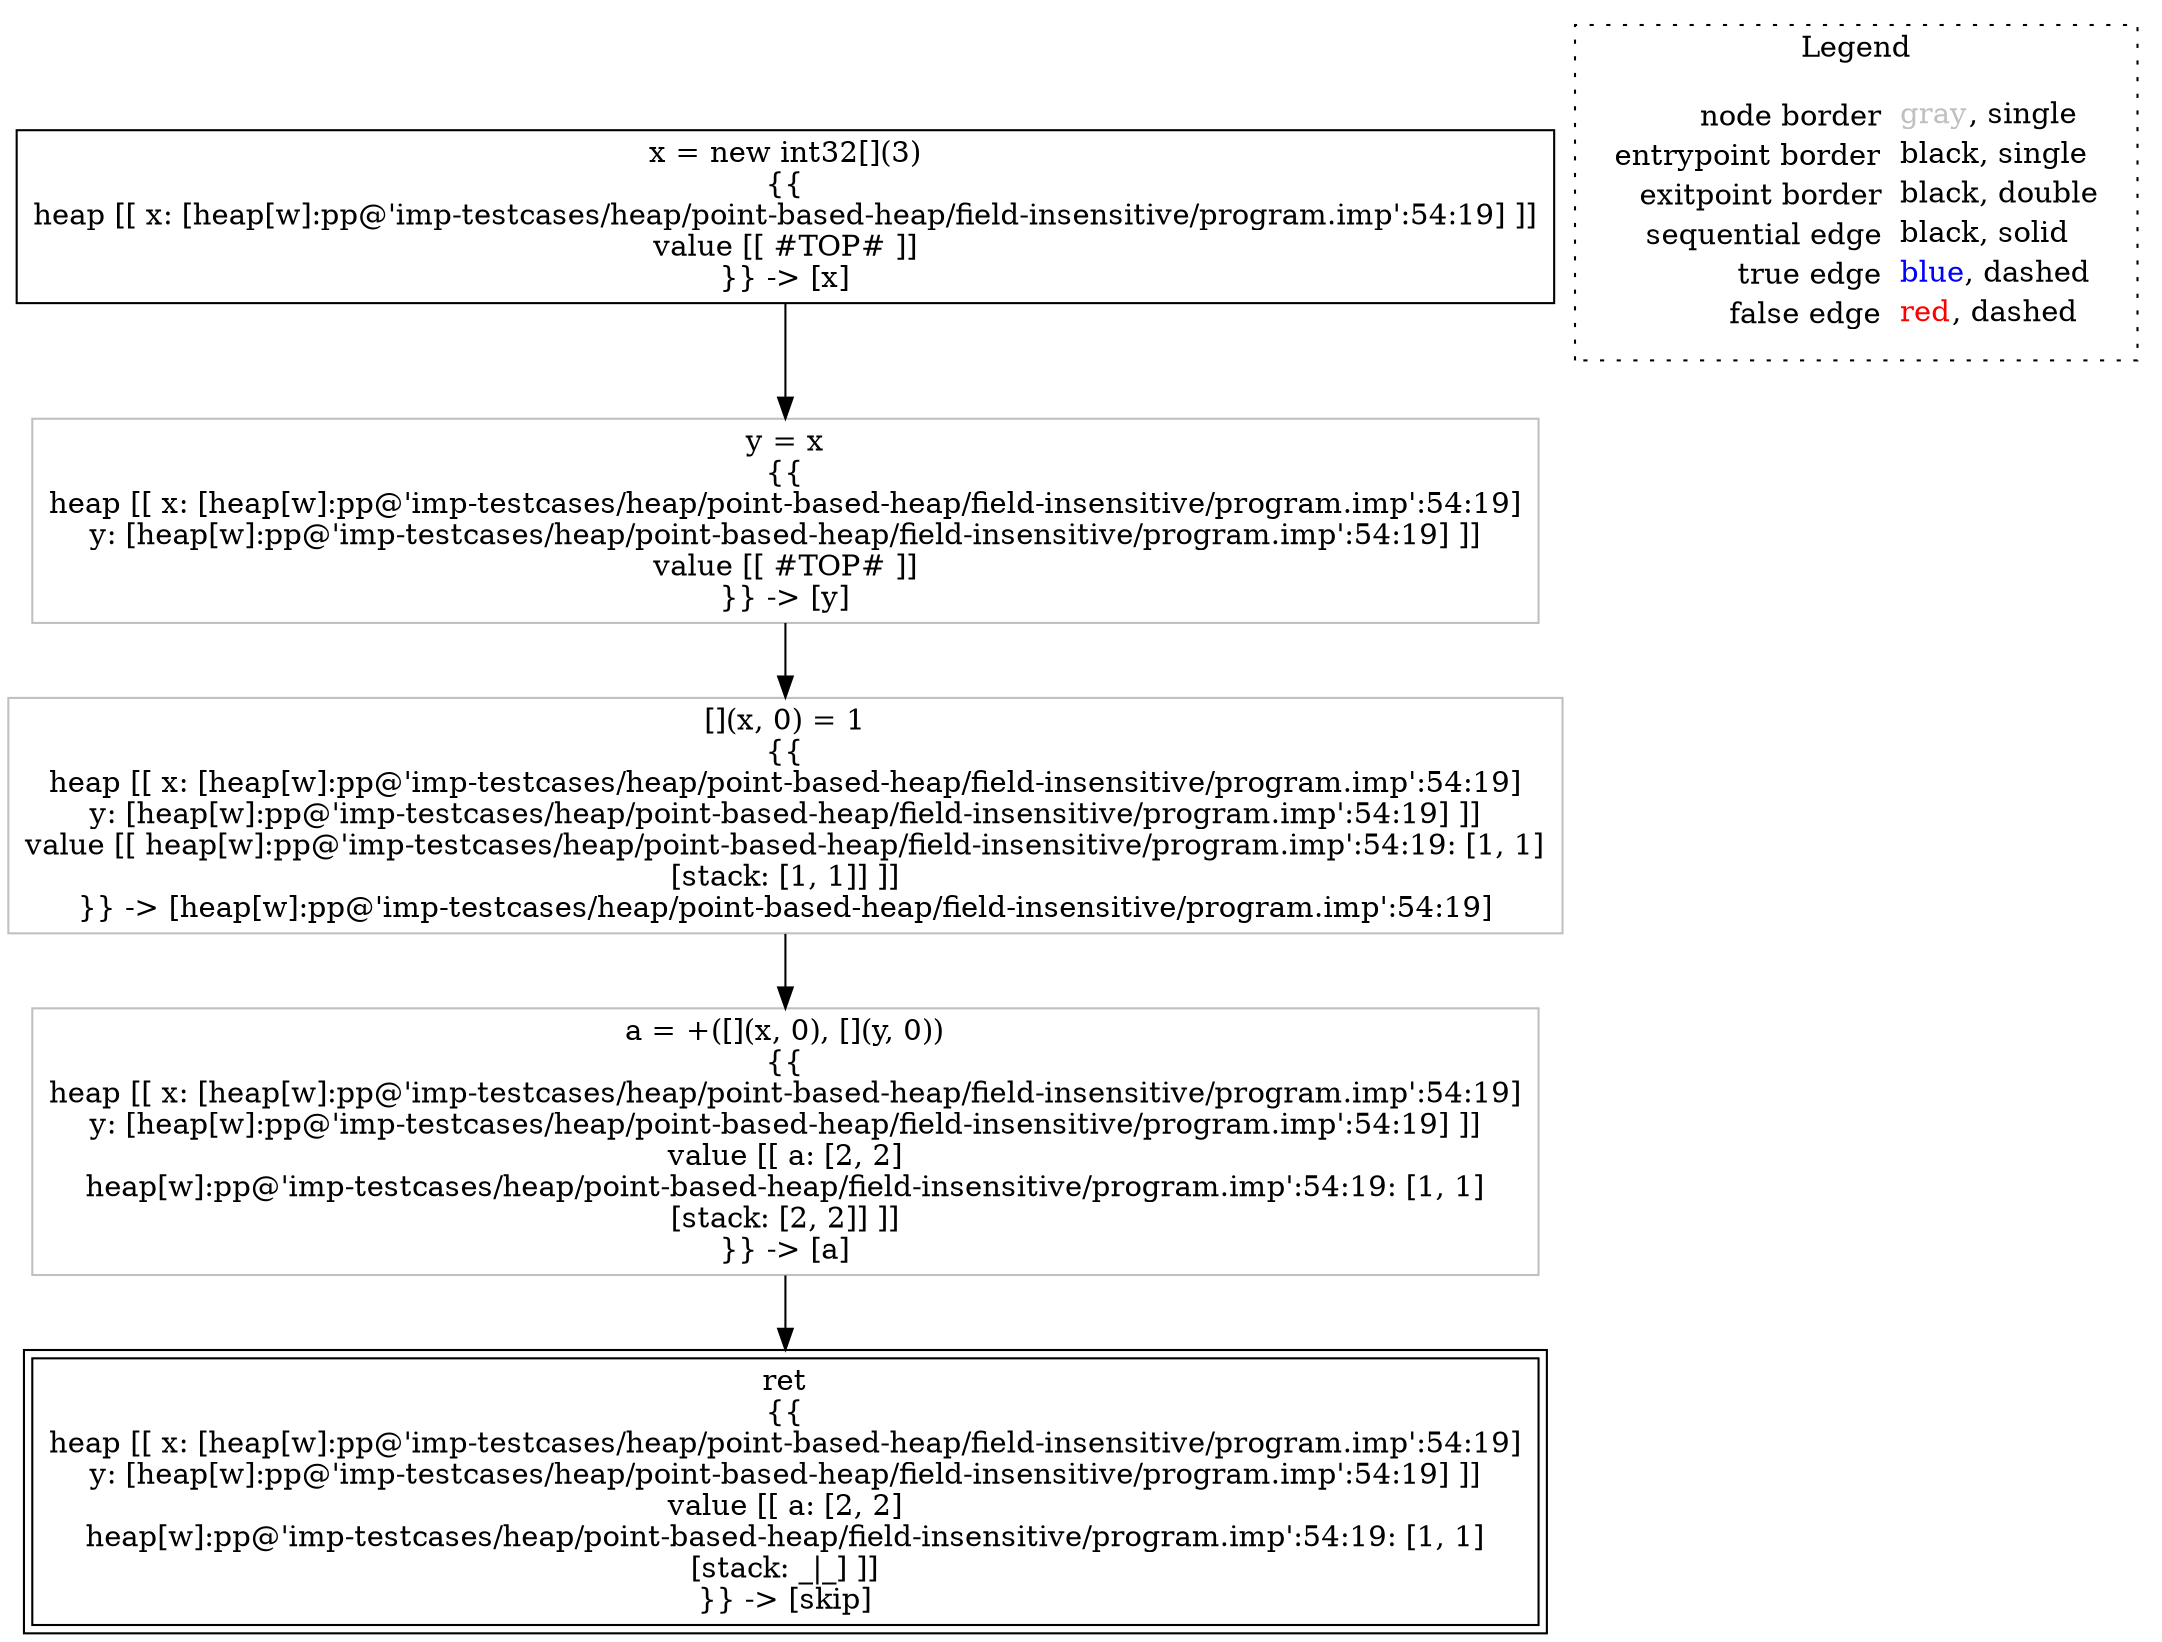 digraph {
	"node0" [shape="rect",color="black",label=<x = new int32[](3)<BR/>{{<BR/>heap [[ x: [heap[w]:pp@'imp-testcases/heap/point-based-heap/field-insensitive/program.imp':54:19] ]]<BR/>value [[ #TOP# ]]<BR/>}} -&gt; [x]>];
	"node1" [shape="rect",color="gray",label=<y = x<BR/>{{<BR/>heap [[ x: [heap[w]:pp@'imp-testcases/heap/point-based-heap/field-insensitive/program.imp':54:19]<BR/>y: [heap[w]:pp@'imp-testcases/heap/point-based-heap/field-insensitive/program.imp':54:19] ]]<BR/>value [[ #TOP# ]]<BR/>}} -&gt; [y]>];
	"node2" [shape="rect",color="gray",label=<a = +([](x, 0), [](y, 0))<BR/>{{<BR/>heap [[ x: [heap[w]:pp@'imp-testcases/heap/point-based-heap/field-insensitive/program.imp':54:19]<BR/>y: [heap[w]:pp@'imp-testcases/heap/point-based-heap/field-insensitive/program.imp':54:19] ]]<BR/>value [[ a: [2, 2]<BR/>heap[w]:pp@'imp-testcases/heap/point-based-heap/field-insensitive/program.imp':54:19: [1, 1]<BR/>[stack: [2, 2]] ]]<BR/>}} -&gt; [a]>];
	"node3" [shape="rect",color="black",peripheries="2",label=<ret<BR/>{{<BR/>heap [[ x: [heap[w]:pp@'imp-testcases/heap/point-based-heap/field-insensitive/program.imp':54:19]<BR/>y: [heap[w]:pp@'imp-testcases/heap/point-based-heap/field-insensitive/program.imp':54:19] ]]<BR/>value [[ a: [2, 2]<BR/>heap[w]:pp@'imp-testcases/heap/point-based-heap/field-insensitive/program.imp':54:19: [1, 1]<BR/>[stack: _|_] ]]<BR/>}} -&gt; [skip]>];
	"node4" [shape="rect",color="gray",label=<[](x, 0) = 1<BR/>{{<BR/>heap [[ x: [heap[w]:pp@'imp-testcases/heap/point-based-heap/field-insensitive/program.imp':54:19]<BR/>y: [heap[w]:pp@'imp-testcases/heap/point-based-heap/field-insensitive/program.imp':54:19] ]]<BR/>value [[ heap[w]:pp@'imp-testcases/heap/point-based-heap/field-insensitive/program.imp':54:19: [1, 1]<BR/>[stack: [1, 1]] ]]<BR/>}} -&gt; [heap[w]:pp@'imp-testcases/heap/point-based-heap/field-insensitive/program.imp':54:19]>];
	"node1" -> "node4" [color="black"];
	"node2" -> "node3" [color="black"];
	"node4" -> "node2" [color="black"];
	"node0" -> "node1" [color="black"];
subgraph cluster_legend {
	label="Legend";
	style=dotted;
	node [shape=plaintext];
	"legend" [label=<<table border="0" cellpadding="2" cellspacing="0" cellborder="0"><tr><td align="right">node border&nbsp;</td><td align="left"><font color="gray">gray</font>, single</td></tr><tr><td align="right">entrypoint border&nbsp;</td><td align="left"><font color="black">black</font>, single</td></tr><tr><td align="right">exitpoint border&nbsp;</td><td align="left"><font color="black">black</font>, double</td></tr><tr><td align="right">sequential edge&nbsp;</td><td align="left"><font color="black">black</font>, solid</td></tr><tr><td align="right">true edge&nbsp;</td><td align="left"><font color="blue">blue</font>, dashed</td></tr><tr><td align="right">false edge&nbsp;</td><td align="left"><font color="red">red</font>, dashed</td></tr></table>>];
}

}
